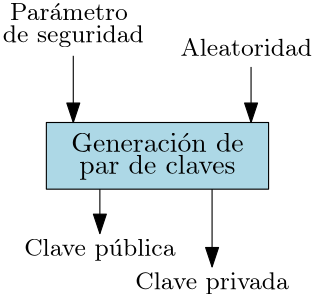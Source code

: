 <?xml version="1.0"?>
<!DOCTYPE ipe SYSTEM "ipe.dtd">
<ipe version="70218" creator="Ipe 7.2.24">
<info created="D:20240311152602" modified="D:20240311194934"/>
<bitmap id="1" width="158" height="113" BitsPerComponent="8" ColorSpace="DeviceRGB" Filter="FlateDecode" length="5797" encoding="base64">
eNrtXXlUldXXNr/6EhCQVBpWf7ZSShIkAcEAiUxwxNks0dIQ0Rxo1BzSHDB0OU+oyWAYiqXZ
WtU/rf6wfrlWrRSL76cgqQgIKqJCClz4nnsf253ey3AZ7uVeePdysV7hDu97nrP3fvY+++xT
V6eLLrp0EKmtreVFTU3NPV3sRqqrqw0GQ71IWSJEMycnJzk5OS4uLroBGaOLbWXcuHHTp09P
TEw8deoUACXEtYo0iWx5efnSpUtdXV27dOnStWvX/21AHtLFtvI/JnnwwQcx+KNGjbp48WJN
dY0lsPIFP//886BBgx4wSVeTdGlYHtDFtgI48JMQP/3001lZWbDPTWortPvMmTPOzs58O0WH
1Z5RhvIeP368qqqqcWRLS0tDQkJkYujI2rnQV/bt2/fPP/+sNTRokPH7PXv2PPzwwwKZimBk
ZGRGRkZ6ejp+ZmZmZpjkkC62ktTU1C+//DI+Pp7+UfWVkClTpgA+c82lF66oqPD19aV3NtfN
Rx55ZPv27Xfv3oXFbhbN1qX1glDlr7/++uKLL5544gkVWQEXDvT06dP12mRDjeHkyZNwynyX
BllgTZP+8ccf4ysQEGEy6P9s9g+QffXVV4899hj0joTW3DLv2LGjXmTxS5hieRcg9vT0DA0N
xW8IN8Xd3X3r1q0AF2oLfKm/jYiubq1MFkEqKysPHz786KOPAggVSvhNucafEhISgIhmzPnf
9evXq2/s06cPwqWgoCDVngN3KP7y5csxE2otEB2dVhphgAVYe/bsCYOpIvv888/Hxsaq7nLm
zJkERWOKERN98sknKrKBgYF4ZUlJydChQxk9EWJMFVdX140bN2Iu6TprPW3F2GL8v/766169
emHwCR+sMX56e3tnZ2cDL9Vjzp49GzOhXp3FK1XvjFnBV0JzEQp1/bcA3FWrVgFcjenQkW1D
ZA8ePAji+tBDDwl8UCsvL6+cnBxAg/FXkYXOmqcsNMgSXCCLV/KvZWVlo0aNIo8S6AHuli1b
jAnqGoOus20r9+7eO3HiBHyrhtD269ePsAJ3sNkWI0udJVlCLBwREaHybcyl7t27r1y5En9F
NFSv2uoYNUsADVlQSkpKjx49MMICB+zwc889d/78eWBqMAJrRFZNWbzxxhsq+WkcWXW1CNfX
rl0bMWIE89JiHAAufC5nizmt0sFqlkBBMJLffvstKBNdKuHANXzrH3/88c/IGmpXr15tjqww
HwuRNU4kgxG4y5cvv/TSS6qJwJd6eHjA5huTGGZmWQeruTqbmpoKbSVlFTj69+9/+vRpjVVs
E2TlNfhq+Nxhw4YxmBJw4YKTkpJgvY2uWcez+XwJQwfV+O677+BbMZjUVuYl4FuvXLli7una
Ctn7k6qqGveQl5c3cuRIBsj8WFyAUDFDpatqs/mSqVIiLS2td+/eKpPBqD777LO//vprvdFl
2yLLVwLc69evg1DRxcvqPO5kxYoV+HySal0sV9hvvvkGsFJbJXno6+tbUFAAbbIZsnwvvhSh
kKzLk7/BR6xZs6aiooI3rAPXJKywcvv370fcqll4feaZZ3777TcVU020q4l62gRZpkdwDc0N
Dw+H5qp3hYlHzdWBswTZ48ePQx3Eq4q23rlzhwjaBlk1CKoxCZz7uHHj+BZ5O+NczEYW2ulU
2RxQxBoYnPT0dAQ4YoGpI2DCZ86caSTKsCqy6tvBllk3JQ4C0w/kWTSX0bcOrmYAjxw54ubm
pikzgxG+efNm48GjDZCtNgkJ1fjx4xlci6eA7wC40FzJZenISvIwOTmZKzhq8tDPzw++VR0u
2yOrETiF8vLy4OBg0Vz5qCVLlgD9KpNolL2zCfkJgMvKykKQSMcKcXJyQljh7e3d0NpoOyLL
D7lx48bkyZPxdkl44ubhcz/66CMYZIZLnRlZJtgPHDiAAIdJWo4SLnx8fKCtFi6s2BJZEir8
LC0tDQ0NFZ0lK4DPXbBgAePczowshig1NZXaKuvdTB4WFRUBdDtEVk1pggBMmjQJaEpVFS6E
LdM7a26gw2eDDTWGysrKQ4cOeXp6qpWHHOdz5841q4ChXZCl1S0uLmYlhmRIcA2sWaujToNO
oqo11TV79+51d3enERZkQZny8/PNKZM96qzhfpLq1q1b0FwGaPzAh00CtmwsfTQ9S4dPUvEZ
MeCff/65h4eHYMogIigoKCcnpwXlZIKsyquth6z6UZSSkpLRo0fjS4VQ4dEQwb3zzjswy3Wm
gsmODSvpx65du8B+1XiBvhXa2rI0jopsW+WNm8UDmX5EnIvnUh8KPnfp0qXmJZQdD1mQos8+
+wxxq6yYcASgrRcuXGhxgq59keXHAr7CwkIu+YlzgS1ydnYGW5b0Y4dkTZBt27aRCfPBGen7
+/sXFBSoOeGWWYN2RFacb1lZGTQXNllq5BjzLlmyhAVUHWzVj4VDrDxU83LQWcB66dKlepO0
joUsQ10Ad/XqVS4cqCVb8Lnx8fHQXAQFHSwjsXXrVjwdZq+6gsMSNc2qjeMiK9YJmhsdHS1q
y1AIF4sXL6ZZdvSFAzJhPEtaWhoDHFFVPOzgwYMR0rbJ09kbslzymzp1Ksu3yNWZxIDPZVG6
Q6cfgSnGduuWrYBV3YOMZwQTPnv2bFvlZ+wKWdpbBOxlN8qioqLofaS0Fdfz58+vqKhg+tER
ORUVNiUlhUZY+BIugoODESO04YKXXSGrltnALL/22muaTYIYkLfeeov7c813HtmzGIPWaqMR
3rRpEwtK1RBv4MCB586dM5ikQyKrmuU606rf8OHDGb+rSVSAyxoqx0IWD3XgwAEEOOT/ZE2A
GHErtFUDa0dFViqpysvLY2JipCid/ghYJyQkAFwmHu3cLHN1A8QPcSsCHCn/pjUGZfrv//3X
GlUH9omsenu3bt0aPXq0Zm8+hgU+F38yZlzvVdk5shiiTz/9lFRBNcIYvVvlt2ClrVEGZs/I
MpbH59++fXvGjBnq9m0I2PKiRYtYZmPnceuOHTuk/FtGLyQkBL61rrZORbbNZ5Td6iwFDhfg
wueqBXK8njlzJncw0U/ZF2UyLczBCD9oEpJ8tlnz9/c3KGKNCN0hkOVA3bhxY9asWWz3J1s4
XVxcFi5cWHGnQhYH7QdZ2JPNmzf37NlTAnP2aQkNDb2/EbLTI8vGKfiimzdvRkdHa+rkMW7T
pk2rrKzEy+wo219VvXHjRqhqt27d1A3pvr6+COgIvQqrlfy7/euskEywJvhcDJcaEuK/8Lkw
yzV/S3vFRDTCuJPt27eTCauUKSIi4krBFTb5sXbxvGMhC8UEIQG4UFKogyzWQ2CWp06dCo9c
165lNkyQJiUlUVXl9nC3AwYMKCoqsqoFdlxk1TgXN4nRozWWIHHevHkAl3due86M74W2gglz
N7qQYfwcNmwY11s54Dqyjdw204+ysknO7OTkNHHiRJbZ2F5nMZfWrVuH6EzKvznxAgICiouL
NWha+/YcEVmZ8xUVFa+//jrssNrbEyMJzWX60ZYzDSO2c+dOxK3sGi0eNjIyErBKdYSNMySO
hayMEnwuzbJU+tH6wUrHxMQIuFYdT94Ghgtj2KNHD+mihvmGWzJqa1FxuxROO641FtQQ54I7
sUBONueCvcydOxdci9WtVrXA8K1Sy8SMBGvVwsPD4TJIg23fPLYDIIsbAILAUa2r55Lum2++
SZ9rPQGsK1eu7N69O5NLkj8MDg7Oz8837r3SkW2Rw6XWQG0XLFigpnrUHpJcIzPvN9jKbLBx
Ya6qevPmzTC8Uiosw4jQ9dKlS4CVHSRsD65DI8t0McKcuLg4GEPzUyqYfgTLYplNGw6socYA
Pw5tdXd3Z7iqKRKANR4+fLixAkRHtvmCm4QdBhNmcAHiJJgSZWYzcJ+Ij7hJvK5167kyGphU
0FZ8o5T0qLUBsk0JNvnq1as6ss2lLvChcK/wcWqxLu7fy8tLJVRs7MlVIWYwWkxWJXlI36ra
B3ydt7e3WrdGuEeOHMnUk43psYMiC5WBb4URVretMfYZP348GOkrr7yinjvDxXpQaGbjW5z/
qTUYY5wNGzaoH071DAsLg81fvny5dFcTIoc/lZSU6DrbOB823nCNcS0esEqVgpQlgwwjwgXu
UOeEhARGlzTIbA8IzWXdMpXXcohpTgHrmjVr6NPlwBQmDy9fvswKkKSkJDc3N5ZMC8SjRo3C
VDSuM9bqyNZ/t1zuASni0AkHBnwTJkzAn2RRABoUExPDGFM9k2jSpEnwuQSrSWTVIx2r7lVB
W7mbWzXCL7zwAqYToedWnWXLlkmOUQZ20KBB0Fybqa1jISu+FYxXHV4MI34JTI3Bo6kXK8cZ
A45oSFP9iP9Ccysr/mmD38i+Enn8e3eN2sr9repXR0VFQVtVgkS6jjkAn0vLLF8N1S4sLNSR
NTeGMMKTJ0/WhDa4E/hWII6/qq/nBkZo7owZM+iL1dhkzJgxGH9pRdXg4NQYl2+grYmJiebH
agwePLihUlL8nm9RbQsEbNk4A62/DuUQyLISBgOCAIekVzrrYnjnz59/5/YdHhRlnqTCGOKN
b7/9tkQoYpZnzZoFpb7flbfhwApzA09N0quScNHWeu05PhZmAT6Xb5S9AHjj0KFDL1y4YO3a
HkfRWaATHR1NFqRuzwfd5X4QzZYBVYnYhyc+Pl498Y3oICQxVj82XGYDbYURVgeHFwEBAVL0
0pCnpmKuX79eXdRjYnnIkCENGYrOgOx9d2nquALPCKVTNQ7KO3v2bFq2Rno1SB85kKuFCxci
WhFCy0wRHhZ/4u6MfzFwExNeu3YtlE4cK2v7YcnLb5ZLXNw4mccdwiz36NGDaRNZ3XvxxRfz
8vKsFwrZObIYbYwMSK8maMV/QY+BiKY/UkPIyiBjMmgSvJghMI9QQNJa+Ry8eM6cOdypobp1
Pz+/a9euGWuZLEOW9TObN2+WHR9SuwWfKwVRnQpZkkyEqOo3QjAmcLhwkXKgeSPBi/p7vBjq
v2jRIrUnBh/Z29sbj/b999+fOnXqhx9+2LVrV2RkJLEQx4qfmGPMUhphrTFYgiz7xuB7obmM
c6m2ZFYwy9DcToUsUKBvVRsj00nFxcWRBresWgyDjImhORuXphLBlJtJaDbVfiC4QNxqzDaY
1TI1mV1hnAuId+zYoTJAWo+QkBAYgTYH1z6RZWNV+FYOqbrjQzbi1dv5ypIJU11VDX3H57i6
uqp0l4ZXzklXC0qBO+aYwGo5shpfj7kKQgXHLZxBoqe83LyOiqzUwMDKYQTYjURNzOIC/BbG
sJWdrrn3FpQYT62qpMp+JapiUdOkSZPgiOtt1G9hUpQzgasJMPWYolBeNYEGsyxNUDuezlIT
MYbcWalZrAGsMML30W91VSffe/zYcRhDjDMRVEkOy/t9fHwARJ1SVteCw4ZUcDEtAe6qVavw
RHIqCqeuv79/bm6unGfUkZA1RveVlZMnT9aUKOCWFixYwA2zDEZaySd5z9zWevXq1ZMnT+Lz
+/Xr17t3b6Dcs2dPLy+vV1999cSJE0VFRews0ZpD/f5lw2uM4RW+d+/evR4eHpJbBrKIyMJC
wzB7OxKy/CIQiWnTpqnaipsBqwFl0lSZtvlaJ010YWFhfn5+QUGBBFP1pj5auVYlbUWTkpJo
LuR5YZaDgoLOnz/f+p6E9oMsHOiUKVNILWQa4+Ldd98FrOxNYT1keT6v5IqttKFVFW4o2L9/
P6m4WmYTGhrKxXpHRxafDJM4ceJETQYPKMfGxnJVjnbYesiarz5YG1k+FA9rhh2WVjOwUbgI
CAjggm9riEQ7IsvPx9SFU8PTqTEIHNDixYsBa8c+iounLO3btw8+V04iY8wFzc3Ly2vxqlC7
IwvfCsokJ1nLEurcuXOBuLWrhe1BmMTYsmWLZgMatDgwIJD7vBwLWdaWTJ06FaG62osP/4W2
so7U9gXYtheJc3n2qPhcVoOEhYWB1DkQsmD+paWlI0aM4CyVDwSsYMKAtfOcuiWECtfbtm0D
W9akHwMDA8XnWj4a7YIs3lJxp4J7JNUkHlzthx9+SG1VF3E6CbL0ubt374bPlQYINGKDBw/O
zc21W2TllQhwXn75ZbWFDvM/8+bNYytj9Rs7m+CpQai4cKBW2mCoy26UWU6obKyzuDEEp4hb
1ZVKfKOrqyu0ldmeTn4uLXljcnIyNFf2bDKJMXDgQB7jbofI3r59G4aF3yJtHPDfRYsWEVD9
3FL24sBop6enwz1JF3q23/fz87t3956FKxGtRNYS+8DYv6ysjI2L1bp9aOv777/PPnv6iYeC
CNtJ7dy5U91tLSVYZ86cafLsDFLuVatWWQ9ZvhG+dciQIZqG+ZD33ntP2kp0qkO1mkSWQ5GR
kSEblzjsABrD3mRbQmsjy4W54uLicePGaVpwu7i4IG6FttIO6wqrQZbQQDd37drFCnY5Q5Dd
OM+ePdsIz7QqsiwWgm8FE2Y6Qm28tnTpUqnl1qWh9DIX/jIzM93c3NT1XIzhgAED2NukXo2w
HrK8q8LCwrFjx2rKBd3d3VesWAGqwKBVR7MRZDmMsL179uyRvSeECWbZx8cnOzu73kydlZCl
ES4vL4+IiFBbNrHCk0ZYt73Nss8Yz6NHj4JwSi098zz+/v6lpaWsp7U2N2ZzpMuXL7PjtLqM
jhsDZWKbNR2y5mox4ANb5rHvQkEhMMs8H9xKyMor8V5o6/Dhw7khUV2YW7t2bSc/OLjFyLJi
B6N37NgxhEIcWy4JkS1rVoXaVmfxFnhPfAVgVR0rbgA3k5CQADbVyVNMrRcM8r59+1hSK0u6
wNfXx/f3339X8WpDZKmtkZGRamd4piPWrVsnZzro0krBOB8+fJhddtUa2v79++fm5rYtsoy/
oK1yDLTs5Ueg/cEHH0h1hG6HW59YZr4uJSVF+ioIpwJbNm7h/JtUr169ujV5Y5aJsmG4qq34
KGdn58TERPUwOx3ZNoSYmqs5e+I+oTLtBWsNsvTsFy9eDAsL474bSUe4uLgsW7aMQWvnWUm3
ncOtMdQaalNTU1lDJQJC5efnx0O7LEGWv4ECqshC96GP169fj4qKUo8W7datG7R1w4YNcjCH
rrPWoFI0mEeOHOnVqxezjqJW8LnQXAQjKrKzZs1Sq+LVSaJBtm/fvleuXIG2qslDFpTCt7Lc
3Wb91TtnNETFycjIUBuhUwIDA+fMmaM64unTp5sf8wrFZ3NmdcX88ccfDw0NVQuhuWMuKSkJ
sPL0Kx1Za2cwmH48evSop6enYCF1ZWpzm/nz53N513wHxE8//SRar9lUJUU7K1askISwjqNt
clPUxKysLO4V0hxZJQBBMc0zRdzsD0309fWVnmkqsvhA8LRNmzZVVlYa+/qaHUfY5M50XZol
qiXkdgNq7pNPPqnZdyz7SrKzs+s98oYkavfu3U5OTix71iSawKMwbdLS0vDz0KFDBw8eRMyV
np5+0CRpf8vBf0uaLi2SVJNgAOFk8RMDnpmZeezYsdjY2Hp1dsKECVQ387UDSklJSXh4OJVU
c8Rk49LQKx/QpUXSpSlRtbVPnz5FRUV19RXnq7b0l19+YX91HVn7R5b90BAZMbqpd5Xtn+79
htoff/wRpFr1tjpSdgKrbFAlFk899RRgFeJkSXhSXl6+cOFCNzc3yfxL+46uurSTsC2DpJHB
fPJy84ytC5vTDJD7xHNycvbv2x8XFxdtkjG6tLeMHTs2JiZm7dq1//npP3XKduCWxVasstPF
TkQtntETRB0+oWH+p/8Hkuriug==
</bitmap>
<ipestyle name="basic">
<symbol name="arrow/arc(spx)">
<path stroke="sym-stroke" fill="sym-stroke" pen="sym-pen">
0 0 m
-1 0.333 l
-1 -0.333 l
h
</path>
</symbol>
<symbol name="arrow/farc(spx)">
<path stroke="sym-stroke" fill="white" pen="sym-pen">
0 0 m
-1 0.333 l
-1 -0.333 l
h
</path>
</symbol>
<symbol name="mark/circle(sx)" transformations="translations">
<path fill="sym-stroke">
0.6 0 0 0.6 0 0 e
0.4 0 0 0.4 0 0 e
</path>
</symbol>
<symbol name="mark/disk(sx)" transformations="translations">
<path fill="sym-stroke">
0.6 0 0 0.6 0 0 e
</path>
</symbol>
<symbol name="mark/fdisk(sfx)" transformations="translations">
<group>
<path fill="sym-stroke" fillrule="eofill">
0.6 0 0 0.6 0 0 e
0.4 0 0 0.4 0 0 e
</path>
<path fill="sym-fill">
0.4 0 0 0.4 0 0 e
</path>
</group>
</symbol>
<symbol name="mark/box(sx)" transformations="translations">
<path fill="sym-stroke" fillrule="eofill">
-0.6 -0.6 m
0.6 -0.6 l
0.6 0.6 l
-0.6 0.6 l
h
-0.4 -0.4 m
0.4 -0.4 l
0.4 0.4 l
-0.4 0.4 l
h
</path>
</symbol>
<symbol name="mark/square(sx)" transformations="translations">
<path fill="sym-stroke">
-0.6 -0.6 m
0.6 -0.6 l
0.6 0.6 l
-0.6 0.6 l
h
</path>
</symbol>
<symbol name="mark/fsquare(sfx)" transformations="translations">
<group>
<path fill="sym-stroke" fillrule="eofill">
-0.6 -0.6 m
0.6 -0.6 l
0.6 0.6 l
-0.6 0.6 l
h
-0.4 -0.4 m
0.4 -0.4 l
0.4 0.4 l
-0.4 0.4 l
h
</path>
<path fill="sym-fill">
-0.4 -0.4 m
0.4 -0.4 l
0.4 0.4 l
-0.4 0.4 l
h
</path>
</group>
</symbol>
<symbol name="mark/cross(sx)" transformations="translations">
<group>
<path fill="sym-stroke">
-0.43 -0.57 m
0.57 0.43 l
0.43 0.57 l
-0.57 -0.43 l
h
</path>
<path fill="sym-stroke">
-0.43 0.57 m
0.57 -0.43 l
0.43 -0.57 l
-0.57 0.43 l
h
</path>
</group>
</symbol>
<symbol name="arrow/fnormal(spx)">
<path stroke="sym-stroke" fill="white" pen="sym-pen">
0 0 m
-1 0.333 l
-1 -0.333 l
h
</path>
</symbol>
<symbol name="arrow/pointed(spx)">
<path stroke="sym-stroke" fill="sym-stroke" pen="sym-pen">
0 0 m
-1 0.333 l
-0.8 0 l
-1 -0.333 l
h
</path>
</symbol>
<symbol name="arrow/fpointed(spx)">
<path stroke="sym-stroke" fill="white" pen="sym-pen">
0 0 m
-1 0.333 l
-0.8 0 l
-1 -0.333 l
h
</path>
</symbol>
<symbol name="arrow/linear(spx)">
<path stroke="sym-stroke" pen="sym-pen">
-1 0.333 m
0 0 l
-1 -0.333 l
</path>
</symbol>
<symbol name="arrow/fdouble(spx)">
<path stroke="sym-stroke" fill="white" pen="sym-pen">
0 0 m
-1 0.333 l
-1 -0.333 l
h
-1 0 m
-2 0.333 l
-2 -0.333 l
h
</path>
</symbol>
<symbol name="arrow/double(spx)">
<path stroke="sym-stroke" fill="sym-stroke" pen="sym-pen">
0 0 m
-1 0.333 l
-1 -0.333 l
h
-1 0 m
-2 0.333 l
-2 -0.333 l
h
</path>
</symbol>
<anglesize name="22.5 deg" value="22.5"/>
<anglesize name="30 deg" value="30"/>
<anglesize name="45 deg" value="45"/>
<anglesize name="60 deg" value="60"/>
<anglesize name="90 deg" value="90"/>
<arrowsize name="large" value="10"/>
<arrowsize name="small" value="5"/>
<arrowsize name="tiny" value="3"/>
<color name="blue" value="0 0 1"/>
<color name="brown" value="0.647 0.165 0.165"/>
<color name="darkblue" value="0 0 0.545"/>
<color name="darkcyan" value="0 0.545 0.545"/>
<color name="darkgray" value="0.663"/>
<color name="darkgreen" value="0 0.392 0"/>
<color name="darkmagenta" value="0.545 0 0.545"/>
<color name="darkorange" value="1 0.549 0"/>
<color name="darkred" value="0.545 0 0"/>
<color name="gold" value="1 0.843 0"/>
<color name="gray" value="0.745"/>
<color name="green" value="0 1 0"/>
<color name="lightblue" value="0.678 0.847 0.902"/>
<color name="lightcyan" value="0.878 1 1"/>
<color name="lightgray" value="0.827"/>
<color name="lightgreen" value="0.565 0.933 0.565"/>
<color name="lightyellow" value="1 1 0.878"/>
<color name="navy" value="0 0 0.502"/>
<color name="orange" value="1 0.647 0"/>
<color name="pink" value="1 0.753 0.796"/>
<color name="purple" value="0.627 0.125 0.941"/>
<color name="red" value="1 0 0"/>
<color name="seagreen" value="0.18 0.545 0.341"/>
<color name="turquoise" value="0.251 0.878 0.816"/>
<color name="violet" value="0.933 0.51 0.933"/>
<color name="yellow" value="1 1 0"/>
<dashstyle name="dash dot dotted" value="[4 2 1 2 1 2] 0"/>
<dashstyle name="dash dotted" value="[4 2 1 2] 0"/>
<dashstyle name="dashed" value="[4] 0"/>
<dashstyle name="dotted" value="[1 3] 0"/>
<gridsize name="10 pts (~3.5 mm)" value="10"/>
<gridsize name="14 pts (~5 mm)" value="14"/>
<gridsize name="16 pts (~6 mm)" value="16"/>
<gridsize name="20 pts (~7 mm)" value="20"/>
<gridsize name="28 pts (~10 mm)" value="28"/>
<gridsize name="32 pts (~12 mm)" value="32"/>
<gridsize name="4 pts" value="4"/>
<gridsize name="56 pts (~20 mm)" value="56"/>
<gridsize name="8 pts (~3 mm)" value="8"/>
<pen name="fat" value="1.2"/>
<pen name="heavier" value="0.8"/>
<pen name="ultrafat" value="2"/>
<symbolsize name="large" value="5"/>
<symbolsize name="small" value="2"/>
<symbolsize name="tiny" value="1.1"/>
<textsize name="Huge" value="\Huge"/>
<textsize name="LARGE" value="\LARGE"/>
<textsize name="Large" value="\Large"/>
<textsize name="footnote" value="\footnotesize"/>
<textsize name="huge" value="\huge"/>
<textsize name="large" value="\large"/>
<textsize name="small" value="\small"/>
<textsize name="tiny" value="\tiny"/>
<textstyle name="center" begin="\begin{center}" end="\end{center}"/>
<textstyle name="item" begin="\begin{itemize}\item{}" end="\end{itemize}"/>
<textstyle name="itemize" begin="\begin{itemize}" end="\end{itemize}"/>
<tiling name="falling" angle="-60" step="4" width="1"/>
<tiling name="rising" angle="30" step="4" width="1"/>
</ipestyle>
<page>
<layer name="alpha"/>
<view layers="alpha" active="alpha"/>
<group layer="alpha" matrix="1 0 0 1 0 -16">
<path stroke="black" fill="lightblue">
96 696 m
96 672 l
176 672 l
176 696 l
h
</path>
<group matrix="1 0 0 1 3.8695 -2.494">
<text matrix="1 0 0 1 5.087 0" transformations="translations" pos="96 688" stroke="black" type="label" width="62.087" height="6.918" depth="0" valign="baseline">Generaci\&apos;on de</text>
<text matrix="1 0 0 1 -40 -88" transformations="translations" pos="144 768" stroke="black" type="label" width="56.261" height="6.926" depth="1.93" valign="baseline">par de claves</text>
</group>
</group>
<path matrix="1 0 0 1 1.6915 0" stroke="black" fill="lightblue" arrow="normal/normal">
104 704 m
104 680 l
</path>
<text matrix="1 0 0 1 -31.69 -48" transformations="translations" pos="176 752" stroke="black" type="label" width="47.38" height="6.227" depth="0" valign="baseline" size="small">Aleatoridad</text>
<group matrix="1 0 0 1 16.31 -67.13">
<text matrix="1 0 0 1 -61.359 0" transformations="translations" pos="128 784" stroke="black" type="label" width="45.481" height="6.227" depth="0" valign="baseline" size="small">Par\&apos;ametro
</text>
<text matrix="1 0 0 1 -32 24" transformations="translations" pos="96 752" stroke="black" type="label" width="50.763" height="6.23" depth="1.74" valign="baseline" size="small">de seguridad</text>
</group>
<path matrix="1 0 0 0.833333 65.6915 113.333" stroke="black" fill="lightblue" arrow="normal/normal">
104 704 m
104 680 l
</path>
<path matrix="1 0 0 0.666671 11.264 186.663" stroke="black" fill="lightblue" arrow="normal/normal">
104 704 m
104 680 l
</path>
<text matrix="1 0 0 1 -20 0" transformations="translations" pos="108 632" stroke="black" type="label" width="54.528" height="6.23" depth="1.74" valign="baseline" size="small">Clave p\&apos;ublica</text>
<text matrix="1 0 0 1 -32 8" transformations="translations" pos="160 612" stroke="black" type="label" width="55.316" height="6.23" depth="1.74" valign="baseline" size="small">Clave privada</text>
<path matrix="1 0 0 1.16665 51.658 -165.324" stroke="black" fill="lightblue" arrow="normal/normal">
104 704 m
104 680 l
</path>
</page>
<page>
<layer name="alpha"/>
<view layers="alpha" active="alpha"/>
<path layer="alpha" matrix="1 0 0 1 -7.023 -4" stroke="black" fill="lightblue" arrow="normal/normal">
104 704 m
104 680 l
</path>
<text matrix="1 0 0 1 -41.9665 -53.2625" transformations="translations" pos="176 752" stroke="black" type="label" width="55.316" height="6.23" depth="1.74" valign="baseline" size="small">Clave privada</text>
<path matrix="1 0 0 0.833333 57.6915 109.333" stroke="black" fill="lightblue" arrow="normal/normal">
104 704 m
104 680 l
</path>
<path matrix="1 0 0 0.725933 24 140.942" stroke="black" fill="lightblue" arrow="normal/normal">
104 704 m
104 680 l
</path>
<text matrix="1 0 0 1 -52.8895 16" transformations="translations" pos="160 612" stroke="black" type="label" width="41.779" height="6.13" depth="1.74" valign="baseline" size="small" style="math">Signature</text>
<text matrix="1 0 0 1 -15.69 -43.13" transformations="translations" pos="96 752" stroke="black" type="label" width="33.334" height="6.13" depth="1.74" valign="baseline" size="small">Mensaje</text>
<image matrix="0.0658665 0 0 0.0658665 91.7735 697.261" rect="0 0 158 113" bitmap="1"/>
<group>
<path matrix="1 0 0 1 -8 -20" stroke="black" fill="lightblue">
96 696 m
96 672 l
176 672 l
176 696 l
h
</path>
<text matrix="1 0 0 1 18.772 -27.404" transformations="translations" pos="96 688" stroke="black" type="label" width="26.456" height="6.808" depth="0" valign="baseline">Firma</text>
</group>
</page>
<page>
<layer name="alpha"/>
<view layers="alpha" active="alpha"/>
<path layer="alpha" matrix="1 0 0 1 -7.023 -4" stroke="black" fill="lightblue" arrow="normal/normal">
104 704 m
104 680 l
</path>
<text matrix="1 0 0 1 -41.9665 -53.2625" transformations="translations" pos="176 752" stroke="black" type="label" width="54.528" height="6.23" depth="1.74" valign="baseline" size="small">Clave p\&apos;ublica</text>
<path matrix="1 0 0 0.833333 57.6915 109.333" stroke="black" fill="lightblue" arrow="normal/normal">
104 704 m
104 680 l
</path>
<path matrix="1 0 0 0.725933 24 140.942" stroke="black" fill="lightblue" arrow="normal/normal">
104 704 m
104 680 l
</path>
<text matrix="1 0 0 1 -59.6645 16" transformations="translations" pos="160 612" stroke="black" type="label" width="55.329" height="6.227" depth="0" valign="baseline" size="small">\textbf{True} o \textbf{False}</text>
<text matrix="1 0 0 1 -15.69 -44.5813" transformations="translations" pos="96 752" stroke="black" type="label" width="33.334" height="6.13" depth="1.74" valign="baseline" size="small">Mensaje</text>
<image matrix="0.0658665 0 0 0.0658665 91.7735 697.261" rect="0 0 158 113" bitmap="1"/>
<text matrix="1 0 0 1 -52.8895 112" transformations="translations" pos="160 612" stroke="black" type="label" width="41.779" height="6.13" depth="1.74" valign="baseline" size="small" style="math">Signature</text>
<path matrix="1 0 0 1.86154 24 -589.846" stroke="black" fill="lightblue" arrow="normal/normal">
104 704 m
104 680 l
</path>
<group>
<path matrix="1 0 0 1 -8 -20" stroke="black" fill="lightblue">
96 696 m
96 672 l
176 672 l
176 696 l
h
</path>
<text matrix="1 0 0 1 6.803 -27.459" transformations="translations" pos="96 688" stroke="black" type="label" width="50.394" height="6.918" depth="0" valign="baseline">Verificaci\&apos;on</text>
</group>
</page>
</ipe>
